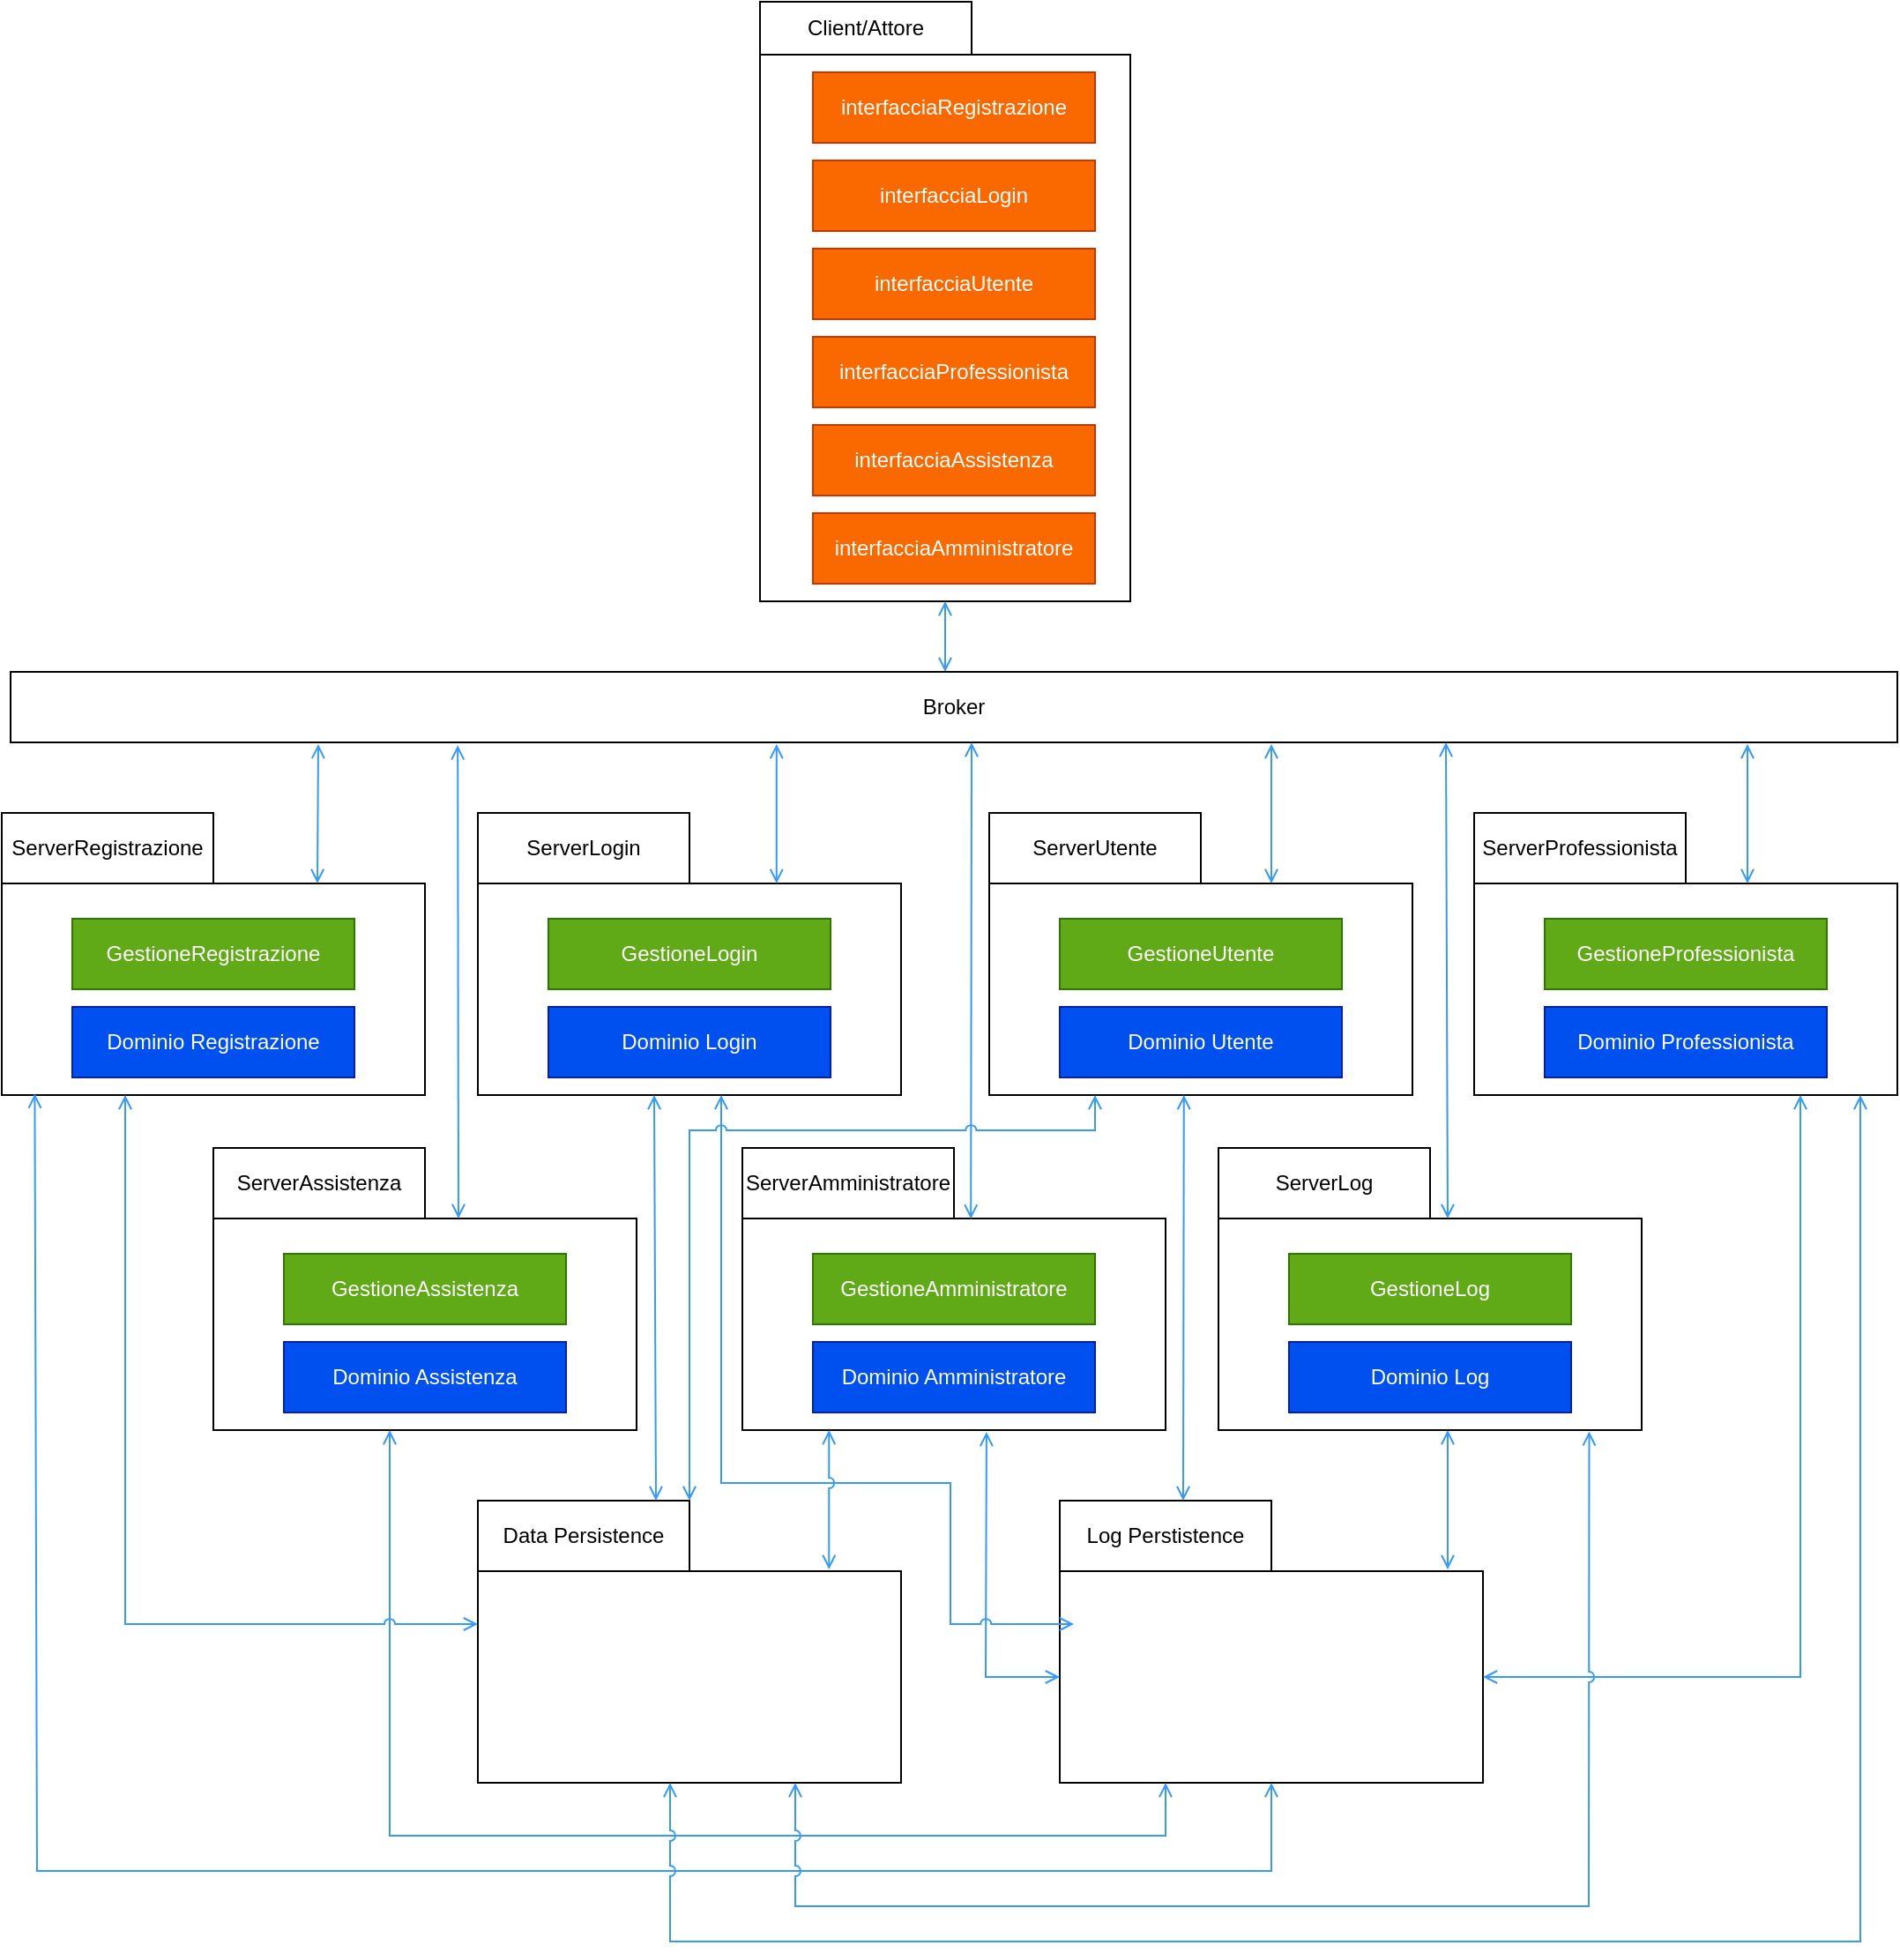 <mxfile version="21.3.4" type="github">
  <diagram name="Pagina-1" id="eDtDLzehLb0YDJNhWu8w">
    <mxGraphModel dx="3452" dy="1355" grid="1" gridSize="10" guides="1" tooltips="1" connect="1" arrows="1" fold="1" page="1" pageScale="1" pageWidth="827" pageHeight="1169" math="0" shadow="0">
      <root>
        <mxCell id="0" />
        <mxCell id="1" parent="0" />
        <mxCell id="HZx-hP21-zljbj6eYc8x-1" value="" style="rounded=0;whiteSpace=wrap;html=1;fillColor=none;" vertex="1" parent="1">
          <mxGeometry x="50" y="50" width="210" height="310" as="geometry" />
        </mxCell>
        <mxCell id="HZx-hP21-zljbj6eYc8x-2" value="Client/Attore" style="rounded=0;whiteSpace=wrap;html=1;fillColor=none;" vertex="1" parent="1">
          <mxGeometry x="50" y="20" width="120" height="30" as="geometry" />
        </mxCell>
        <mxCell id="HZx-hP21-zljbj6eYc8x-3" value="interfacciaRegistrazione" style="rounded=0;whiteSpace=wrap;html=1;fillColor=#fa6800;strokeColor=#C73500;fontColor=#FFFFFF;" vertex="1" parent="1">
          <mxGeometry x="80" y="60" width="160" height="40" as="geometry" />
        </mxCell>
        <mxCell id="HZx-hP21-zljbj6eYc8x-4" value="interfacciaLogin" style="rounded=0;whiteSpace=wrap;html=1;fillColor=#fa6800;strokeColor=#C73500;fontColor=#FFFFFF;" vertex="1" parent="1">
          <mxGeometry x="80" y="110" width="160" height="40" as="geometry" />
        </mxCell>
        <mxCell id="HZx-hP21-zljbj6eYc8x-5" value="interfacciaUtente" style="rounded=0;whiteSpace=wrap;html=1;fillColor=#fa6800;strokeColor=#C73500;fontColor=#FFFFFF;" vertex="1" parent="1">
          <mxGeometry x="80" y="160" width="160" height="40" as="geometry" />
        </mxCell>
        <mxCell id="HZx-hP21-zljbj6eYc8x-6" value="interfacciaProfessionista" style="rounded=0;whiteSpace=wrap;html=1;fillColor=#fa6800;strokeColor=#C73500;fontColor=#FFFFFF;" vertex="1" parent="1">
          <mxGeometry x="80" y="210" width="160" height="40" as="geometry" />
        </mxCell>
        <mxCell id="HZx-hP21-zljbj6eYc8x-7" value="interfacciaAssistenza" style="rounded=0;whiteSpace=wrap;html=1;fillColor=#fa6800;strokeColor=#C73500;fontColor=#FFFFFF;" vertex="1" parent="1">
          <mxGeometry x="80" y="260" width="160" height="40" as="geometry" />
        </mxCell>
        <mxCell id="HZx-hP21-zljbj6eYc8x-8" value="interfacciaAmministratore" style="rounded=0;whiteSpace=wrap;html=1;fillColor=#fa6800;strokeColor=#C73500;fontColor=#FFFFFF;" vertex="1" parent="1">
          <mxGeometry x="80" y="310" width="160" height="40" as="geometry" />
        </mxCell>
        <mxCell id="HZx-hP21-zljbj6eYc8x-9" value="" style="endArrow=open;startArrow=open;html=1;rounded=0;entryX=0.5;entryY=1;entryDx=0;entryDy=0;strokeColor=#3399FF;endFill=0;startFill=0;" edge="1" parent="1" target="HZx-hP21-zljbj6eYc8x-1">
          <mxGeometry width="50" height="50" relative="1" as="geometry">
            <mxPoint x="155" y="400" as="sourcePoint" />
            <mxPoint x="160" y="390" as="targetPoint" />
          </mxGeometry>
        </mxCell>
        <mxCell id="HZx-hP21-zljbj6eYc8x-10" value="Broker" style="rounded=0;whiteSpace=wrap;html=1;fillColor=none;" vertex="1" parent="1">
          <mxGeometry x="-375" y="400" width="1070" height="40" as="geometry" />
        </mxCell>
        <mxCell id="HZx-hP21-zljbj6eYc8x-11" value="ServerRegistrazione" style="rounded=0;whiteSpace=wrap;html=1;fillColor=none;" vertex="1" parent="1">
          <mxGeometry x="-380" y="480" width="120" height="40" as="geometry" />
        </mxCell>
        <mxCell id="HZx-hP21-zljbj6eYc8x-12" value="" style="rounded=0;whiteSpace=wrap;html=1;fillColor=none;" vertex="1" parent="1">
          <mxGeometry x="-380" y="520" width="240" height="120" as="geometry" />
        </mxCell>
        <mxCell id="HZx-hP21-zljbj6eYc8x-13" value="GestioneRegistrazione" style="rounded=0;whiteSpace=wrap;html=1;fillColor=#60a917;strokeColor=#2D7600;fontColor=#ffffff;" vertex="1" parent="1">
          <mxGeometry x="-340" y="540" width="160" height="40" as="geometry" />
        </mxCell>
        <mxCell id="HZx-hP21-zljbj6eYc8x-14" value="Dominio Registrazione" style="rounded=0;whiteSpace=wrap;html=1;fillColor=#0050ef;fontColor=#ffffff;strokeColor=#001DBC;" vertex="1" parent="1">
          <mxGeometry x="-340" y="590" width="160" height="40" as="geometry" />
        </mxCell>
        <mxCell id="HZx-hP21-zljbj6eYc8x-16" value="ServerLogin" style="rounded=0;whiteSpace=wrap;html=1;fillColor=none;" vertex="1" parent="1">
          <mxGeometry x="-110" y="480" width="120" height="40" as="geometry" />
        </mxCell>
        <mxCell id="HZx-hP21-zljbj6eYc8x-17" value="" style="rounded=0;whiteSpace=wrap;html=1;fillColor=none;" vertex="1" parent="1">
          <mxGeometry x="-110" y="520" width="240" height="120" as="geometry" />
        </mxCell>
        <mxCell id="HZx-hP21-zljbj6eYc8x-18" value="GestioneLogin" style="rounded=0;whiteSpace=wrap;html=1;fillColor=#60a917;strokeColor=#2D7600;fontColor=#ffffff;" vertex="1" parent="1">
          <mxGeometry x="-70" y="540" width="160" height="40" as="geometry" />
        </mxCell>
        <mxCell id="HZx-hP21-zljbj6eYc8x-19" value="Dominio Login" style="rounded=0;whiteSpace=wrap;html=1;fillColor=#0050ef;fontColor=#ffffff;strokeColor=#001DBC;" vertex="1" parent="1">
          <mxGeometry x="-70" y="590" width="160" height="40" as="geometry" />
        </mxCell>
        <mxCell id="HZx-hP21-zljbj6eYc8x-27" value="ServerUtente" style="rounded=0;whiteSpace=wrap;html=1;fillColor=none;" vertex="1" parent="1">
          <mxGeometry x="180" y="480" width="120" height="40" as="geometry" />
        </mxCell>
        <mxCell id="HZx-hP21-zljbj6eYc8x-28" value="" style="rounded=0;whiteSpace=wrap;html=1;fillColor=none;" vertex="1" parent="1">
          <mxGeometry x="180" y="520" width="240" height="120" as="geometry" />
        </mxCell>
        <mxCell id="HZx-hP21-zljbj6eYc8x-29" value="GestioneUtente" style="rounded=0;whiteSpace=wrap;html=1;fillColor=#60a917;strokeColor=#2D7600;fontColor=#ffffff;" vertex="1" parent="1">
          <mxGeometry x="220" y="540" width="160" height="40" as="geometry" />
        </mxCell>
        <mxCell id="HZx-hP21-zljbj6eYc8x-30" value="Dominio Utente" style="rounded=0;whiteSpace=wrap;html=1;fillColor=#0050ef;fontColor=#ffffff;strokeColor=#001DBC;" vertex="1" parent="1">
          <mxGeometry x="220" y="590" width="160" height="40" as="geometry" />
        </mxCell>
        <mxCell id="HZx-hP21-zljbj6eYc8x-31" value="ServerProfessionista" style="rounded=0;whiteSpace=wrap;html=1;fillColor=none;" vertex="1" parent="1">
          <mxGeometry x="455" y="480" width="120" height="40" as="geometry" />
        </mxCell>
        <mxCell id="HZx-hP21-zljbj6eYc8x-32" value="" style="rounded=0;whiteSpace=wrap;html=1;fillColor=none;" vertex="1" parent="1">
          <mxGeometry x="455" y="520" width="240" height="120" as="geometry" />
        </mxCell>
        <mxCell id="HZx-hP21-zljbj6eYc8x-33" value="GestioneProfessionista" style="rounded=0;whiteSpace=wrap;html=1;fillColor=#60a917;strokeColor=#2D7600;fontColor=#ffffff;" vertex="1" parent="1">
          <mxGeometry x="495" y="540" width="160" height="40" as="geometry" />
        </mxCell>
        <mxCell id="HZx-hP21-zljbj6eYc8x-34" value="Dominio Professionista" style="rounded=0;whiteSpace=wrap;html=1;fillColor=#0050ef;fontColor=#ffffff;strokeColor=#001DBC;" vertex="1" parent="1">
          <mxGeometry x="495" y="590" width="160" height="40" as="geometry" />
        </mxCell>
        <mxCell id="HZx-hP21-zljbj6eYc8x-35" value="ServerAssistenza" style="rounded=0;whiteSpace=wrap;html=1;fillColor=none;" vertex="1" parent="1">
          <mxGeometry x="-260" y="670" width="120" height="40" as="geometry" />
        </mxCell>
        <mxCell id="HZx-hP21-zljbj6eYc8x-36" value="" style="rounded=0;whiteSpace=wrap;html=1;fillColor=none;" vertex="1" parent="1">
          <mxGeometry x="-260" y="710" width="240" height="120" as="geometry" />
        </mxCell>
        <mxCell id="HZx-hP21-zljbj6eYc8x-37" value="GestioneAssistenza" style="rounded=0;whiteSpace=wrap;html=1;fillColor=#60a917;strokeColor=#2D7600;fontColor=#ffffff;" vertex="1" parent="1">
          <mxGeometry x="-220" y="730" width="160" height="40" as="geometry" />
        </mxCell>
        <mxCell id="HZx-hP21-zljbj6eYc8x-38" value="Dominio Assistenza" style="rounded=0;whiteSpace=wrap;html=1;fillColor=#0050ef;fontColor=#ffffff;strokeColor=#001DBC;" vertex="1" parent="1">
          <mxGeometry x="-220" y="780" width="160" height="40" as="geometry" />
        </mxCell>
        <mxCell id="HZx-hP21-zljbj6eYc8x-39" value="ServerAmministratore" style="rounded=0;whiteSpace=wrap;html=1;fillColor=none;" vertex="1" parent="1">
          <mxGeometry x="40" y="670" width="120" height="40" as="geometry" />
        </mxCell>
        <mxCell id="HZx-hP21-zljbj6eYc8x-40" value="" style="rounded=0;whiteSpace=wrap;html=1;fillColor=none;" vertex="1" parent="1">
          <mxGeometry x="40" y="710" width="240" height="120" as="geometry" />
        </mxCell>
        <mxCell id="HZx-hP21-zljbj6eYc8x-41" value="GestioneAmministratore" style="rounded=0;whiteSpace=wrap;html=1;fillColor=#60a917;strokeColor=#2D7600;fontColor=#ffffff;" vertex="1" parent="1">
          <mxGeometry x="80" y="730" width="160" height="40" as="geometry" />
        </mxCell>
        <mxCell id="HZx-hP21-zljbj6eYc8x-42" value="Dominio Amministratore" style="rounded=0;whiteSpace=wrap;html=1;fillColor=#0050ef;fontColor=#ffffff;strokeColor=#001DBC;" vertex="1" parent="1">
          <mxGeometry x="80" y="780" width="160" height="40" as="geometry" />
        </mxCell>
        <mxCell id="HZx-hP21-zljbj6eYc8x-43" value="ServerLog" style="rounded=0;whiteSpace=wrap;html=1;fillColor=none;" vertex="1" parent="1">
          <mxGeometry x="310" y="670" width="120" height="40" as="geometry" />
        </mxCell>
        <mxCell id="HZx-hP21-zljbj6eYc8x-44" value="" style="rounded=0;whiteSpace=wrap;html=1;fillColor=none;" vertex="1" parent="1">
          <mxGeometry x="310" y="710" width="240" height="120" as="geometry" />
        </mxCell>
        <mxCell id="HZx-hP21-zljbj6eYc8x-45" value="GestioneLog" style="rounded=0;whiteSpace=wrap;html=1;fillColor=#60a917;strokeColor=#2D7600;fontColor=#ffffff;" vertex="1" parent="1">
          <mxGeometry x="350" y="730" width="160" height="40" as="geometry" />
        </mxCell>
        <mxCell id="HZx-hP21-zljbj6eYc8x-46" value="Dominio Log" style="rounded=0;whiteSpace=wrap;html=1;fillColor=#0050ef;fontColor=#ffffff;strokeColor=#001DBC;" vertex="1" parent="1">
          <mxGeometry x="350" y="780" width="160" height="40" as="geometry" />
        </mxCell>
        <mxCell id="HZx-hP21-zljbj6eYc8x-47" value="Data Persistence" style="rounded=0;whiteSpace=wrap;html=1;fillColor=none;" vertex="1" parent="1">
          <mxGeometry x="-110" y="870" width="120" height="40" as="geometry" />
        </mxCell>
        <mxCell id="HZx-hP21-zljbj6eYc8x-48" value="" style="rounded=0;whiteSpace=wrap;html=1;fillColor=none;" vertex="1" parent="1">
          <mxGeometry x="-110" y="910" width="240" height="120" as="geometry" />
        </mxCell>
        <mxCell id="HZx-hP21-zljbj6eYc8x-51" value="Log Perstistence" style="rounded=0;whiteSpace=wrap;html=1;fillColor=none;" vertex="1" parent="1">
          <mxGeometry x="220" y="870" width="120" height="40" as="geometry" />
        </mxCell>
        <mxCell id="HZx-hP21-zljbj6eYc8x-52" value="" style="rounded=0;whiteSpace=wrap;html=1;fillColor=none;" vertex="1" parent="1">
          <mxGeometry x="220" y="910" width="240" height="120" as="geometry" />
        </mxCell>
        <mxCell id="HZx-hP21-zljbj6eYc8x-58" value="" style="endArrow=open;startArrow=open;html=1;rounded=0;strokeColor=#3399FF;endFill=0;startFill=0;exitX=0.75;exitY=0;exitDx=0;exitDy=0;entryX=0.164;entryY=1.024;entryDx=0;entryDy=0;entryPerimeter=0;" edge="1" parent="1">
          <mxGeometry width="50" height="50" relative="1" as="geometry">
            <mxPoint x="-201" y="520" as="sourcePoint" />
            <mxPoint x="-200.52" y="440.96" as="targetPoint" />
          </mxGeometry>
        </mxCell>
        <mxCell id="HZx-hP21-zljbj6eYc8x-59" value="" style="endArrow=open;startArrow=open;html=1;rounded=0;strokeColor=#3399FF;endFill=0;startFill=0;exitX=0.75;exitY=0;exitDx=0;exitDy=0;entryX=0.164;entryY=1.024;entryDx=0;entryDy=0;entryPerimeter=0;" edge="1" parent="1">
          <mxGeometry width="50" height="50" relative="1" as="geometry">
            <mxPoint x="59.39" y="520" as="sourcePoint" />
            <mxPoint x="59.39" y="441" as="targetPoint" />
          </mxGeometry>
        </mxCell>
        <mxCell id="HZx-hP21-zljbj6eYc8x-60" value="" style="endArrow=open;startArrow=open;html=1;rounded=0;strokeColor=#3399FF;endFill=0;startFill=0;exitX=0.75;exitY=0;exitDx=0;exitDy=0;entryX=0.164;entryY=1.024;entryDx=0;entryDy=0;entryPerimeter=0;" edge="1" parent="1">
          <mxGeometry width="50" height="50" relative="1" as="geometry">
            <mxPoint x="340" y="520" as="sourcePoint" />
            <mxPoint x="340" y="441" as="targetPoint" />
          </mxGeometry>
        </mxCell>
        <mxCell id="HZx-hP21-zljbj6eYc8x-61" value="" style="endArrow=open;startArrow=open;html=1;rounded=0;strokeColor=#3399FF;endFill=0;startFill=0;exitX=0.75;exitY=0;exitDx=0;exitDy=0;entryX=0.164;entryY=1.024;entryDx=0;entryDy=0;entryPerimeter=0;" edge="1" parent="1">
          <mxGeometry width="50" height="50" relative="1" as="geometry">
            <mxPoint x="610" y="520" as="sourcePoint" />
            <mxPoint x="610" y="441" as="targetPoint" />
          </mxGeometry>
        </mxCell>
        <mxCell id="HZx-hP21-zljbj6eYc8x-62" value="" style="endArrow=open;startArrow=open;html=1;rounded=0;strokeColor=#3399FF;endFill=0;startFill=0;entryX=0.237;entryY=1.042;entryDx=0;entryDy=0;entryPerimeter=0;" edge="1" parent="1" target="HZx-hP21-zljbj6eYc8x-10">
          <mxGeometry width="50" height="50" relative="1" as="geometry">
            <mxPoint x="-121" y="710" as="sourcePoint" />
            <mxPoint x="-160" y="481" as="targetPoint" />
          </mxGeometry>
        </mxCell>
        <mxCell id="HZx-hP21-zljbj6eYc8x-63" value="" style="endArrow=open;startArrow=open;html=1;rounded=0;strokeColor=#3399FF;endFill=0;startFill=0;exitX=0.54;exitY=0.002;exitDx=0;exitDy=0;exitPerimeter=0;" edge="1" parent="1">
          <mxGeometry width="50" height="50" relative="1" as="geometry">
            <mxPoint x="169.6" y="710.24" as="sourcePoint" />
            <mxPoint x="170" y="440" as="targetPoint" />
          </mxGeometry>
        </mxCell>
        <mxCell id="HZx-hP21-zljbj6eYc8x-64" value="" style="endArrow=open;startArrow=open;html=1;rounded=0;strokeColor=#3399FF;endFill=0;startFill=0;entryX=0.164;entryY=1.024;entryDx=0;entryDy=0;entryPerimeter=0;" edge="1" parent="1">
          <mxGeometry width="50" height="50" relative="1" as="geometry">
            <mxPoint x="440" y="710" as="sourcePoint" />
            <mxPoint x="439" y="440" as="targetPoint" />
          </mxGeometry>
        </mxCell>
        <mxCell id="HZx-hP21-zljbj6eYc8x-65" value="" style="endArrow=open;startArrow=open;html=1;rounded=0;strokeColor=#3399FF;endFill=0;startFill=0;entryX=0.164;entryY=1.024;entryDx=0;entryDy=0;entryPerimeter=0;exitX=1;exitY=0.5;exitDx=0;exitDy=0;" edge="1" parent="1" source="HZx-hP21-zljbj6eYc8x-52">
          <mxGeometry width="50" height="50" relative="1" as="geometry">
            <mxPoint x="641" y="910" as="sourcePoint" />
            <mxPoint x="640" y="640" as="targetPoint" />
            <Array as="points">
              <mxPoint x="640" y="970" />
            </Array>
          </mxGeometry>
        </mxCell>
        <mxCell id="HZx-hP21-zljbj6eYc8x-66" value="" style="endArrow=open;startArrow=open;html=1;rounded=0;strokeColor=#3399FF;endFill=0;startFill=0;exitX=0.75;exitY=0;exitDx=0;exitDy=0;entryX=0.164;entryY=1.024;entryDx=0;entryDy=0;entryPerimeter=0;" edge="1" parent="1">
          <mxGeometry width="50" height="50" relative="1" as="geometry">
            <mxPoint x="440" y="909" as="sourcePoint" />
            <mxPoint x="440" y="830" as="targetPoint" />
          </mxGeometry>
        </mxCell>
        <mxCell id="HZx-hP21-zljbj6eYc8x-67" value="" style="endArrow=open;startArrow=open;html=1;rounded=0;strokeColor=#3399FF;endFill=0;startFill=0;exitX=0;exitY=0.5;exitDx=0;exitDy=0;entryX=0.164;entryY=1.024;entryDx=0;entryDy=0;entryPerimeter=0;" edge="1" parent="1" source="HZx-hP21-zljbj6eYc8x-52">
          <mxGeometry width="50" height="50" relative="1" as="geometry">
            <mxPoint x="178.46" y="910" as="sourcePoint" />
            <mxPoint x="178.46" y="831" as="targetPoint" />
            <Array as="points">
              <mxPoint x="178" y="970" />
            </Array>
          </mxGeometry>
        </mxCell>
        <mxCell id="HZx-hP21-zljbj6eYc8x-68" value="" style="endArrow=open;startArrow=open;html=1;rounded=0;strokeColor=#3399FF;endFill=0;startFill=0;" edge="1" parent="1">
          <mxGeometry width="50" height="50" relative="1" as="geometry">
            <mxPoint x="290" y="870" as="sourcePoint" />
            <mxPoint x="290.4" y="640" as="targetPoint" />
          </mxGeometry>
        </mxCell>
        <mxCell id="HZx-hP21-zljbj6eYc8x-69" value="" style="endArrow=open;startArrow=open;html=1;rounded=0;strokeColor=#3399FF;endFill=0;startFill=0;exitX=0.5;exitY=1;exitDx=0;exitDy=0;entryX=0.078;entryY=0.994;entryDx=0;entryDy=0;entryPerimeter=0;" edge="1" parent="1" source="HZx-hP21-zljbj6eYc8x-52" target="HZx-hP21-zljbj6eYc8x-12">
          <mxGeometry width="50" height="50" relative="1" as="geometry">
            <mxPoint x="-360" y="904" as="sourcePoint" />
            <mxPoint x="-360" y="650" as="targetPoint" />
            <Array as="points">
              <mxPoint x="340" y="1080" />
              <mxPoint x="-360" y="1080" />
            </Array>
          </mxGeometry>
        </mxCell>
        <mxCell id="HZx-hP21-zljbj6eYc8x-70" value="" style="endArrow=open;startArrow=open;html=1;rounded=0;strokeColor=#3399FF;endFill=0;startFill=0;exitX=0;exitY=0.25;exitDx=0;exitDy=0;jumpStyle=arc;" edge="1" parent="1">
          <mxGeometry width="50" height="50" relative="1" as="geometry">
            <mxPoint x="228" y="940" as="sourcePoint" />
            <mxPoint x="28" y="640" as="targetPoint" />
            <Array as="points">
              <mxPoint x="158" y="940" />
              <mxPoint x="158" y="860" />
              <mxPoint x="28" y="860" />
            </Array>
          </mxGeometry>
        </mxCell>
        <mxCell id="HZx-hP21-zljbj6eYc8x-71" value="" style="endArrow=open;startArrow=open;html=1;rounded=0;strokeColor=#3399FF;endFill=0;startFill=0;entryX=0.237;entryY=1.042;entryDx=0;entryDy=0;entryPerimeter=0;exitX=0.25;exitY=1;exitDx=0;exitDy=0;" edge="1" parent="1" source="HZx-hP21-zljbj6eYc8x-52">
          <mxGeometry width="50" height="50" relative="1" as="geometry">
            <mxPoint x="540" y="1224" as="sourcePoint" />
            <mxPoint x="-160" y="830" as="targetPoint" />
            <Array as="points">
              <mxPoint x="280" y="1060" />
              <mxPoint x="-160" y="1060" />
            </Array>
          </mxGeometry>
        </mxCell>
        <mxCell id="HZx-hP21-zljbj6eYc8x-72" value="" style="endArrow=open;startArrow=open;html=1;rounded=0;strokeColor=#3399FF;endFill=0;startFill=0;exitX=0.75;exitY=0;exitDx=0;exitDy=0;entryX=0.164;entryY=1.024;entryDx=0;entryDy=0;entryPerimeter=0;jumpStyle=arc;" edge="1" parent="1">
          <mxGeometry width="50" height="50" relative="1" as="geometry">
            <mxPoint x="89.13" y="909" as="sourcePoint" />
            <mxPoint x="89.13" y="830" as="targetPoint" />
          </mxGeometry>
        </mxCell>
        <mxCell id="HZx-hP21-zljbj6eYc8x-74" value="" style="endArrow=open;startArrow=open;html=1;rounded=0;strokeColor=#3399FF;endFill=0;startFill=0;entryX=0.164;entryY=1.024;entryDx=0;entryDy=0;entryPerimeter=0;" edge="1" parent="1">
          <mxGeometry width="50" height="50" relative="1" as="geometry">
            <mxPoint x="-9" y="870" as="sourcePoint" />
            <mxPoint x="-10.0" y="640" as="targetPoint" />
          </mxGeometry>
        </mxCell>
        <mxCell id="HZx-hP21-zljbj6eYc8x-75" value="" style="endArrow=open;startArrow=open;html=1;rounded=0;strokeColor=#3399FF;endFill=0;startFill=0;exitX=0;exitY=0.25;exitDx=0;exitDy=0;entryX=0.164;entryY=1.024;entryDx=0;entryDy=0;entryPerimeter=0;jumpStyle=arc;" edge="1" parent="1" source="HZx-hP21-zljbj6eYc8x-48">
          <mxGeometry width="50" height="50" relative="1" as="geometry">
            <mxPoint x="-310" y="719" as="sourcePoint" />
            <mxPoint x="-310" y="640" as="targetPoint" />
            <Array as="points">
              <mxPoint x="-310" y="940" />
            </Array>
          </mxGeometry>
        </mxCell>
        <mxCell id="HZx-hP21-zljbj6eYc8x-76" value="" style="endArrow=open;startArrow=open;html=1;rounded=0;strokeColor=#3399FF;endFill=0;startFill=0;entryX=0.164;entryY=1.024;entryDx=0;entryDy=0;entryPerimeter=0;jumpStyle=arc;" edge="1" parent="1">
          <mxGeometry width="50" height="50" relative="1" as="geometry">
            <mxPoint x="-1" y="1030" as="sourcePoint" />
            <mxPoint x="674" y="640" as="targetPoint" />
            <Array as="points">
              <mxPoint x="-1" y="1120" />
              <mxPoint x="674" y="1120" />
            </Array>
          </mxGeometry>
        </mxCell>
        <mxCell id="HZx-hP21-zljbj6eYc8x-77" value="" style="endArrow=open;startArrow=open;html=1;rounded=0;strokeColor=#3399FF;endFill=0;startFill=0;exitX=0.75;exitY=1;exitDx=0;exitDy=0;jumpStyle=arc;entryX=0.876;entryY=1.006;entryDx=0;entryDy=0;entryPerimeter=0;" edge="1" parent="1" source="HZx-hP21-zljbj6eYc8x-48" target="HZx-hP21-zljbj6eYc8x-44">
          <mxGeometry width="50" height="50" relative="1" as="geometry">
            <mxPoint x="600" y="719" as="sourcePoint" />
            <mxPoint x="520" y="840" as="targetPoint" />
            <Array as="points">
              <mxPoint x="70" y="1100" />
              <mxPoint x="520" y="1100" />
            </Array>
          </mxGeometry>
        </mxCell>
        <mxCell id="HZx-hP21-zljbj6eYc8x-78" value="" style="endArrow=open;startArrow=open;html=1;rounded=0;strokeColor=#3399FF;endFill=0;startFill=0;exitX=1;exitY=0;exitDx=0;exitDy=0;entryX=0.25;entryY=1;entryDx=0;entryDy=0;jumpStyle=arc;" edge="1" parent="1" source="HZx-hP21-zljbj6eYc8x-47" target="HZx-hP21-zljbj6eYc8x-28">
          <mxGeometry width="50" height="50" relative="1" as="geometry">
            <mxPoint x="9.29" y="770" as="sourcePoint" />
            <mxPoint x="9" y="660" as="targetPoint" />
            <Array as="points">
              <mxPoint x="10" y="660" />
              <mxPoint x="240" y="660" />
            </Array>
          </mxGeometry>
        </mxCell>
      </root>
    </mxGraphModel>
  </diagram>
</mxfile>

